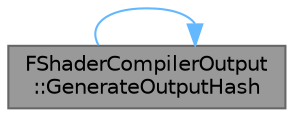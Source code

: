 digraph "FShaderCompilerOutput::GenerateOutputHash"
{
 // INTERACTIVE_SVG=YES
 // LATEX_PDF_SIZE
  bgcolor="transparent";
  edge [fontname=Helvetica,fontsize=10,labelfontname=Helvetica,labelfontsize=10];
  node [fontname=Helvetica,fontsize=10,shape=box,height=0.2,width=0.4];
  rankdir="LR";
  Node1 [id="Node000001",label="FShaderCompilerOutput\l::GenerateOutputHash",height=0.2,width=0.4,color="gray40", fillcolor="grey60", style="filled", fontcolor="black",tooltip="Generates OutputHash from the compiler output."];
  Node1 -> Node1 [id="edge1_Node000001_Node000001",color="steelblue1",style="solid",tooltip=" "];
}
